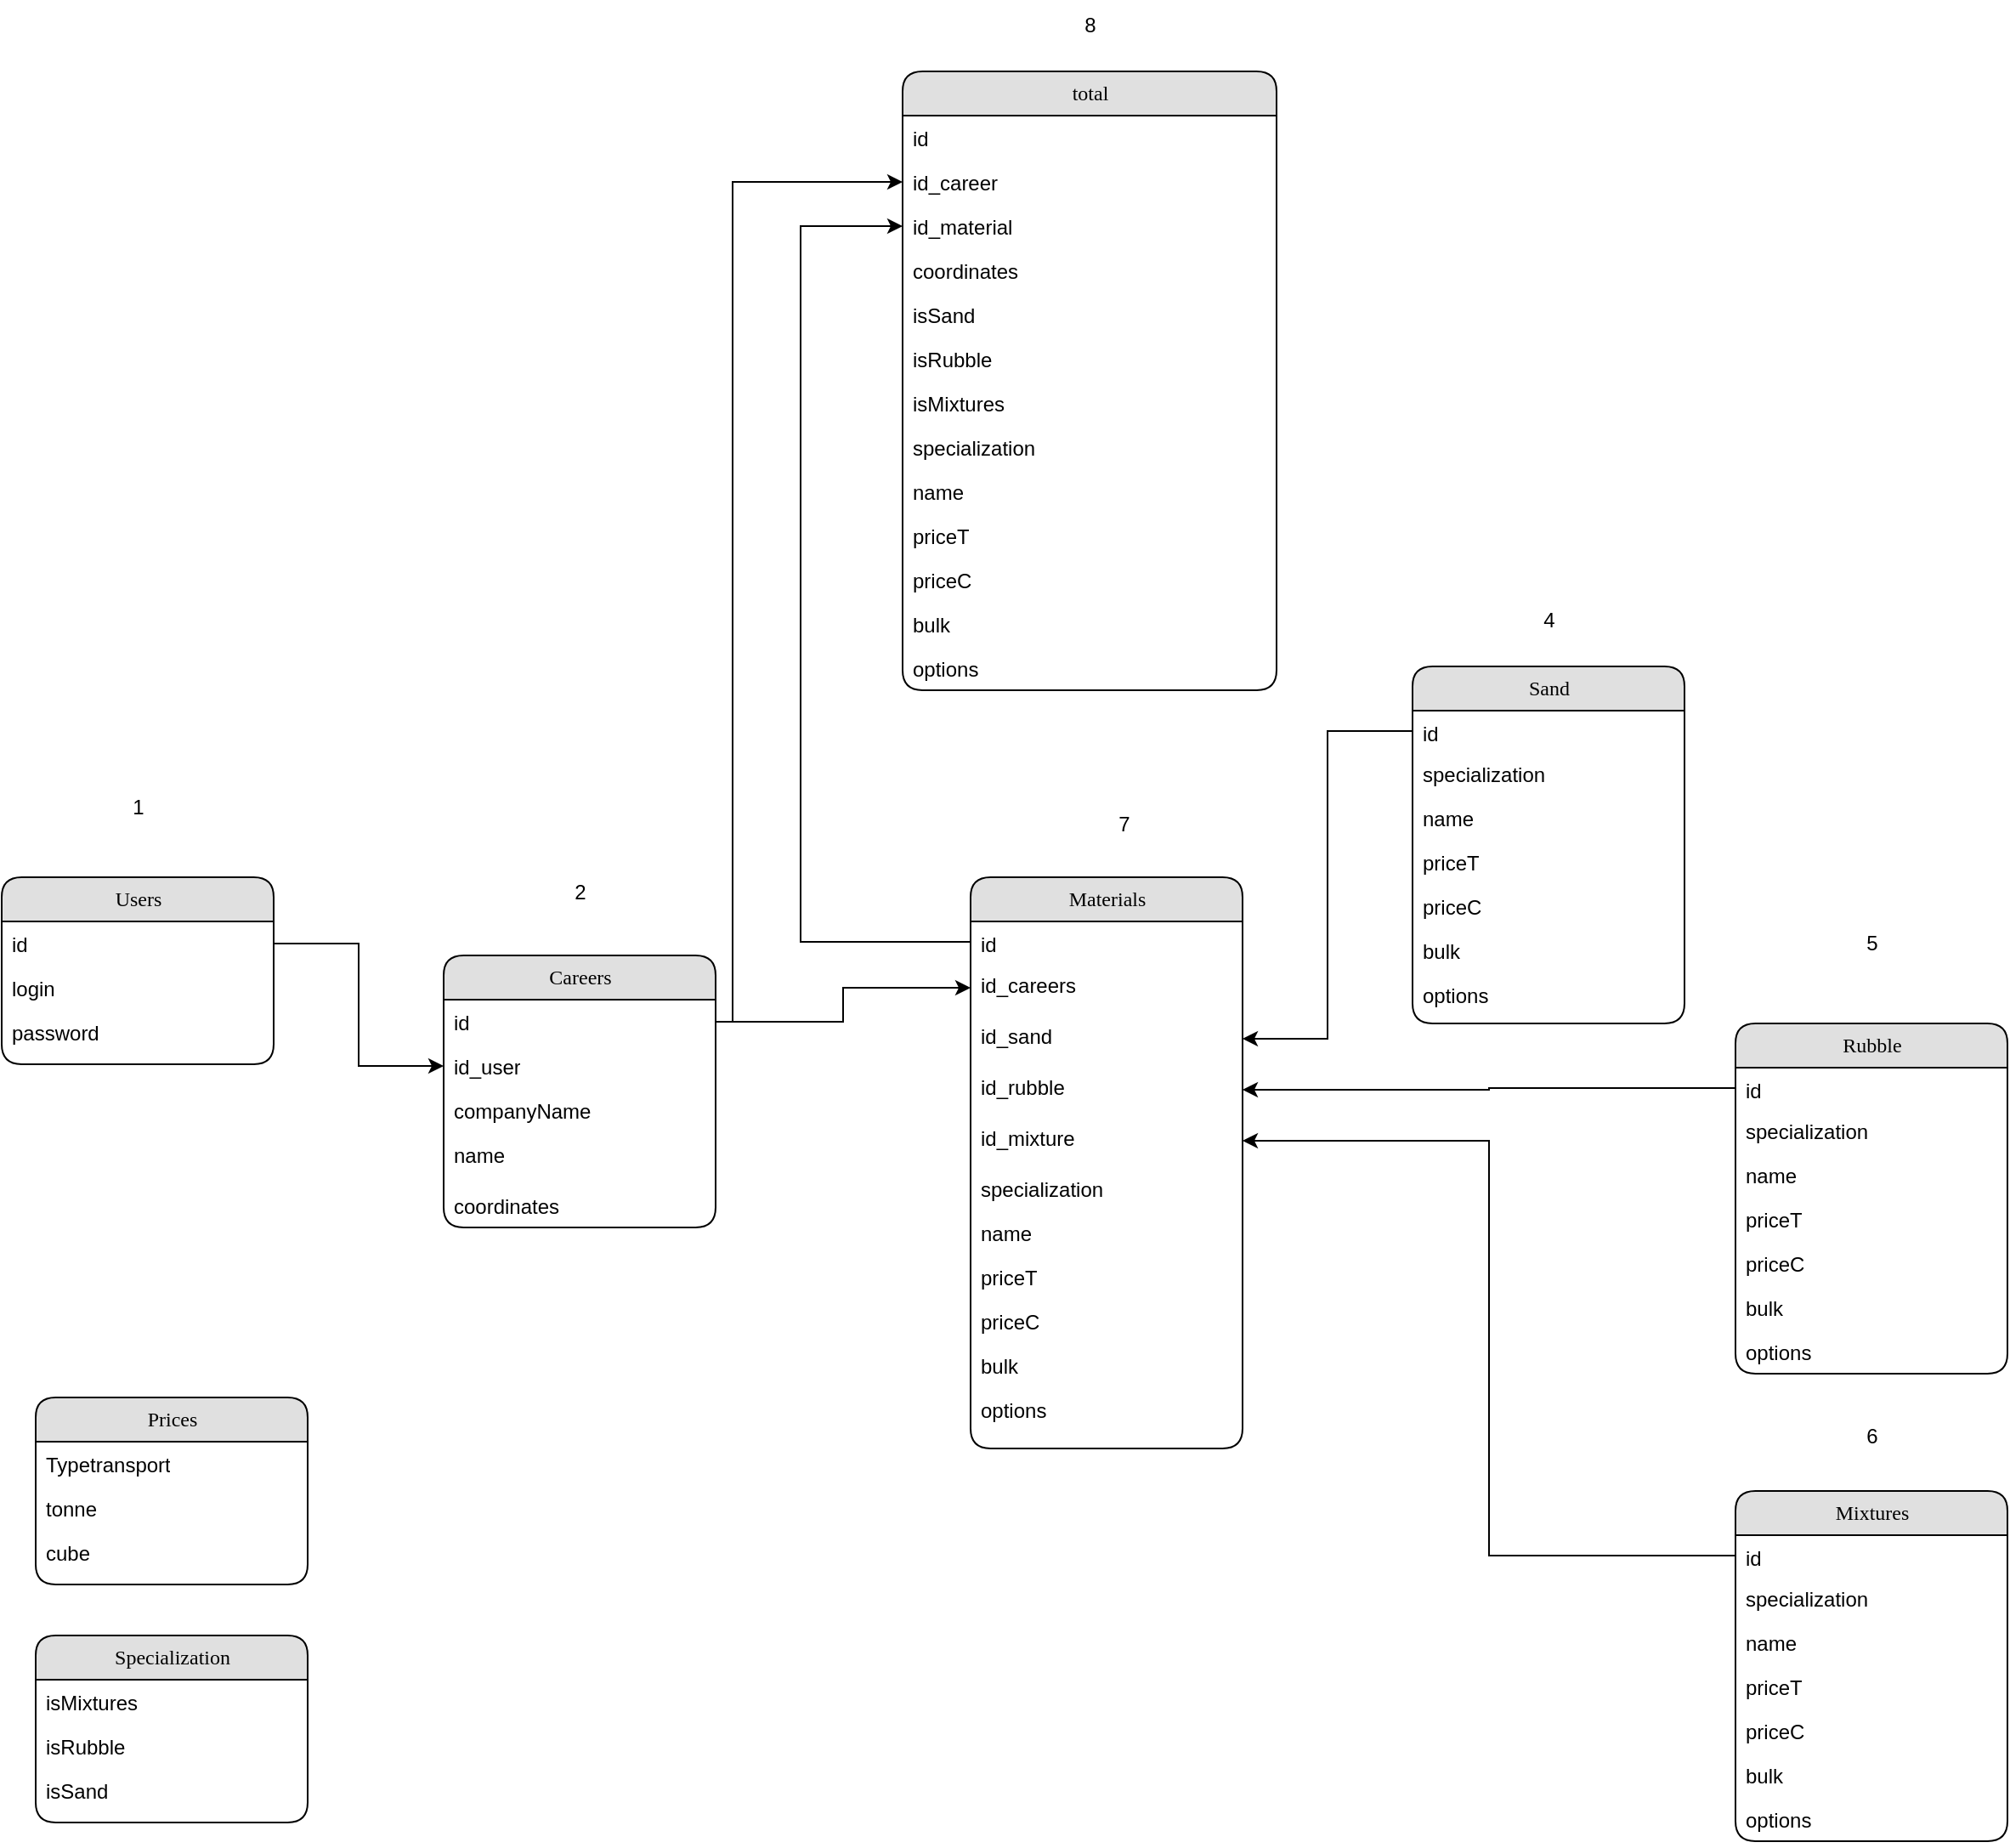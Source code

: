 <mxfile version="27.1.4">
  <diagram name="Page-1" id="b520641d-4fe3-3701-9064-5fc419738815">
    <mxGraphModel dx="1158" dy="1474" grid="1" gridSize="10" guides="1" tooltips="1" connect="1" arrows="1" fold="1" page="1" pageScale="1" pageWidth="1100" pageHeight="850" background="none" math="0" shadow="0">
      <root>
        <mxCell id="0" />
        <mxCell id="1" parent="0" />
        <mxCell id="21ea969265ad0168-6" value="Careers" style="swimlane;html=1;fontStyle=0;childLayout=stackLayout;horizontal=1;startSize=26;fillColor=#e0e0e0;horizontalStack=0;resizeParent=1;resizeLast=0;collapsible=1;marginBottom=0;swimlaneFillColor=#ffffff;align=center;rounded=1;shadow=0;comic=0;labelBackgroundColor=none;strokeWidth=1;fontFamily=Verdana;fontSize=12" parent="1" vertex="1">
          <mxGeometry x="260" y="110" width="160" height="160" as="geometry" />
        </mxCell>
        <mxCell id="21ea969265ad0168-7" value="id" style="text;html=1;strokeColor=none;fillColor=none;spacingLeft=4;spacingRight=4;whiteSpace=wrap;overflow=hidden;rotatable=0;points=[[0,0.5],[1,0.5]];portConstraint=eastwest;" parent="21ea969265ad0168-6" vertex="1">
          <mxGeometry y="26" width="160" height="26" as="geometry" />
        </mxCell>
        <mxCell id="IM_hymmsXFYvkSgC4gn_-39" value="id_user" style="text;html=1;strokeColor=none;fillColor=none;spacingLeft=4;spacingRight=4;whiteSpace=wrap;overflow=hidden;rotatable=0;points=[[0,0.5],[1,0.5]];portConstraint=eastwest;" parent="21ea969265ad0168-6" vertex="1">
          <mxGeometry y="52" width="160" height="26" as="geometry" />
        </mxCell>
        <mxCell id="21ea969265ad0168-9" value="companyName" style="text;html=1;strokeColor=none;fillColor=none;spacingLeft=4;spacingRight=4;whiteSpace=wrap;overflow=hidden;rotatable=0;points=[[0,0.5],[1,0.5]];portConstraint=eastwest;" parent="21ea969265ad0168-6" vertex="1">
          <mxGeometry y="78" width="160" height="26" as="geometry" />
        </mxCell>
        <mxCell id="21ea969265ad0168-8" value="name" style="text;html=1;strokeColor=none;fillColor=none;spacingLeft=4;spacingRight=4;whiteSpace=wrap;overflow=hidden;rotatable=0;points=[[0,0.5],[1,0.5]];portConstraint=eastwest;" parent="21ea969265ad0168-6" vertex="1">
          <mxGeometry y="104" width="160" height="30" as="geometry" />
        </mxCell>
        <mxCell id="SzOvwqK8EvKDhXpQWrAO-1" value="coordinates" style="text;html=1;strokeColor=none;fillColor=none;spacingLeft=4;spacingRight=4;whiteSpace=wrap;overflow=hidden;rotatable=0;points=[[0,0.5],[1,0.5]];portConstraint=eastwest;" vertex="1" parent="21ea969265ad0168-6">
          <mxGeometry y="134" width="160" height="26" as="geometry" />
        </mxCell>
        <mxCell id="21ea969265ad0168-14" value="Specialization" style="swimlane;html=1;fontStyle=0;childLayout=stackLayout;horizontal=1;startSize=26;fillColor=#e0e0e0;horizontalStack=0;resizeParent=1;resizeLast=0;collapsible=1;marginBottom=0;swimlaneFillColor=#ffffff;align=center;rounded=1;shadow=0;comic=0;labelBackgroundColor=none;strokeWidth=1;fontFamily=Verdana;fontSize=12" parent="1" vertex="1">
          <mxGeometry x="20" y="510" width="160" height="110" as="geometry" />
        </mxCell>
        <mxCell id="1sjS8D4inH4COPw_QAbC-10" value="isMixtures" style="text;html=1;strokeColor=none;fillColor=none;spacingLeft=4;spacingRight=4;whiteSpace=wrap;overflow=hidden;rotatable=0;points=[[0,0.5],[1,0.5]];portConstraint=eastwest;" parent="21ea969265ad0168-14" vertex="1">
          <mxGeometry y="26" width="160" height="26" as="geometry" />
        </mxCell>
        <mxCell id="1sjS8D4inH4COPw_QAbC-9" value="isRubble" style="text;html=1;strokeColor=none;fillColor=none;spacingLeft=4;spacingRight=4;whiteSpace=wrap;overflow=hidden;rotatable=0;points=[[0,0.5],[1,0.5]];portConstraint=eastwest;" parent="21ea969265ad0168-14" vertex="1">
          <mxGeometry y="52" width="160" height="26" as="geometry" />
        </mxCell>
        <mxCell id="1sjS8D4inH4COPw_QAbC-8" value="isSand" style="text;html=1;strokeColor=none;fillColor=none;spacingLeft=4;spacingRight=4;whiteSpace=wrap;overflow=hidden;rotatable=0;points=[[0,0.5],[1,0.5]];portConstraint=eastwest;" parent="21ea969265ad0168-14" vertex="1">
          <mxGeometry y="78" width="160" height="26" as="geometry" />
        </mxCell>
        <mxCell id="IM_hymmsXFYvkSgC4gn_-1" value="Users" style="swimlane;html=1;fontStyle=0;childLayout=stackLayout;horizontal=1;startSize=26;fillColor=#e0e0e0;horizontalStack=0;resizeParent=1;resizeLast=0;collapsible=1;marginBottom=0;swimlaneFillColor=#ffffff;align=center;rounded=1;shadow=0;comic=0;labelBackgroundColor=none;strokeWidth=1;fontFamily=Verdana;fontSize=12" parent="1" vertex="1">
          <mxGeometry y="64" width="160" height="110" as="geometry" />
        </mxCell>
        <mxCell id="IM_hymmsXFYvkSgC4gn_-2" value="id" style="text;html=1;strokeColor=none;fillColor=none;spacingLeft=4;spacingRight=4;whiteSpace=wrap;overflow=hidden;rotatable=0;points=[[0,0.5],[1,0.5]];portConstraint=eastwest;" parent="IM_hymmsXFYvkSgC4gn_-1" vertex="1">
          <mxGeometry y="26" width="160" height="26" as="geometry" />
        </mxCell>
        <mxCell id="IM_hymmsXFYvkSgC4gn_-3" value="login" style="text;html=1;strokeColor=none;fillColor=none;spacingLeft=4;spacingRight=4;whiteSpace=wrap;overflow=hidden;rotatable=0;points=[[0,0.5],[1,0.5]];portConstraint=eastwest;" parent="IM_hymmsXFYvkSgC4gn_-1" vertex="1">
          <mxGeometry y="52" width="160" height="26" as="geometry" />
        </mxCell>
        <mxCell id="IM_hymmsXFYvkSgC4gn_-4" value="password" style="text;html=1;strokeColor=none;fillColor=none;spacingLeft=4;spacingRight=4;whiteSpace=wrap;overflow=hidden;rotatable=0;points=[[0,0.5],[1,0.5]];portConstraint=eastwest;" parent="IM_hymmsXFYvkSgC4gn_-1" vertex="1">
          <mxGeometry y="78" width="160" height="26" as="geometry" />
        </mxCell>
        <mxCell id="IM_hymmsXFYvkSgC4gn_-5" value="Sand" style="swimlane;html=1;fontStyle=0;childLayout=stackLayout;horizontal=1;startSize=26;fillColor=#e0e0e0;horizontalStack=0;resizeParent=1;resizeLast=0;collapsible=1;marginBottom=0;swimlaneFillColor=#ffffff;align=center;rounded=1;shadow=0;comic=0;labelBackgroundColor=none;strokeWidth=1;fontFamily=Verdana;fontSize=12" parent="1" vertex="1">
          <mxGeometry x="830" y="-60" width="160" height="210" as="geometry" />
        </mxCell>
        <mxCell id="IM_hymmsXFYvkSgC4gn_-72" value="id" style="text;html=1;strokeColor=none;fillColor=none;spacingLeft=4;spacingRight=4;whiteSpace=wrap;overflow=hidden;rotatable=0;points=[[0,0.5],[1,0.5]];portConstraint=eastwest;" parent="IM_hymmsXFYvkSgC4gn_-5" vertex="1">
          <mxGeometry y="26" width="160" height="24" as="geometry" />
        </mxCell>
        <mxCell id="IM_hymmsXFYvkSgC4gn_-6" value="specialization" style="text;html=1;strokeColor=none;fillColor=none;spacingLeft=4;spacingRight=4;whiteSpace=wrap;overflow=hidden;rotatable=0;points=[[0,0.5],[1,0.5]];portConstraint=eastwest;" parent="IM_hymmsXFYvkSgC4gn_-5" vertex="1">
          <mxGeometry y="50" width="160" height="26" as="geometry" />
        </mxCell>
        <mxCell id="IM_hymmsXFYvkSgC4gn_-7" value="name" style="text;html=1;strokeColor=none;fillColor=none;spacingLeft=4;spacingRight=4;whiteSpace=wrap;overflow=hidden;rotatable=0;points=[[0,0.5],[1,0.5]];portConstraint=eastwest;" parent="IM_hymmsXFYvkSgC4gn_-5" vertex="1">
          <mxGeometry y="76" width="160" height="26" as="geometry" />
        </mxCell>
        <mxCell id="IM_hymmsXFYvkSgC4gn_-8" value="priceT" style="text;html=1;strokeColor=none;fillColor=none;spacingLeft=4;spacingRight=4;whiteSpace=wrap;overflow=hidden;rotatable=0;points=[[0,0.5],[1,0.5]];portConstraint=eastwest;" parent="IM_hymmsXFYvkSgC4gn_-5" vertex="1">
          <mxGeometry y="102" width="160" height="26" as="geometry" />
        </mxCell>
        <mxCell id="IM_hymmsXFYvkSgC4gn_-9" value="priceC" style="text;html=1;strokeColor=none;fillColor=none;spacingLeft=4;spacingRight=4;whiteSpace=wrap;overflow=hidden;rotatable=0;points=[[0,0.5],[1,0.5]];portConstraint=eastwest;" parent="IM_hymmsXFYvkSgC4gn_-5" vertex="1">
          <mxGeometry y="128" width="160" height="26" as="geometry" />
        </mxCell>
        <mxCell id="IM_hymmsXFYvkSgC4gn_-23" value="bulk" style="text;html=1;strokeColor=none;fillColor=none;spacingLeft=4;spacingRight=4;whiteSpace=wrap;overflow=hidden;rotatable=0;points=[[0,0.5],[1,0.5]];portConstraint=eastwest;" parent="IM_hymmsXFYvkSgC4gn_-5" vertex="1">
          <mxGeometry y="154" width="160" height="26" as="geometry" />
        </mxCell>
        <mxCell id="IM_hymmsXFYvkSgC4gn_-24" value="options" style="text;html=1;strokeColor=none;fillColor=none;spacingLeft=4;spacingRight=4;whiteSpace=wrap;overflow=hidden;rotatable=0;points=[[0,0.5],[1,0.5]];portConstraint=eastwest;" parent="IM_hymmsXFYvkSgC4gn_-5" vertex="1">
          <mxGeometry y="180" width="160" height="24" as="geometry" />
        </mxCell>
        <mxCell id="IM_hymmsXFYvkSgC4gn_-15" value="Prices" style="swimlane;html=1;fontStyle=0;childLayout=stackLayout;horizontal=1;startSize=26;fillColor=#e0e0e0;horizontalStack=0;resizeParent=1;resizeLast=0;collapsible=1;marginBottom=0;swimlaneFillColor=#ffffff;align=center;rounded=1;shadow=0;comic=0;labelBackgroundColor=none;strokeWidth=1;fontFamily=Verdana;fontSize=12" parent="1" vertex="1">
          <mxGeometry x="20" y="370" width="160" height="110" as="geometry" />
        </mxCell>
        <mxCell id="IM_hymmsXFYvkSgC4gn_-16" value="Typetransport" style="text;html=1;strokeColor=none;fillColor=none;spacingLeft=4;spacingRight=4;whiteSpace=wrap;overflow=hidden;rotatable=0;points=[[0,0.5],[1,0.5]];portConstraint=eastwest;" parent="IM_hymmsXFYvkSgC4gn_-15" vertex="1">
          <mxGeometry y="26" width="160" height="26" as="geometry" />
        </mxCell>
        <mxCell id="IM_hymmsXFYvkSgC4gn_-17" value="tonne" style="text;html=1;strokeColor=none;fillColor=none;spacingLeft=4;spacingRight=4;whiteSpace=wrap;overflow=hidden;rotatable=0;points=[[0,0.5],[1,0.5]];portConstraint=eastwest;" parent="IM_hymmsXFYvkSgC4gn_-15" vertex="1">
          <mxGeometry y="52" width="160" height="26" as="geometry" />
        </mxCell>
        <mxCell id="IM_hymmsXFYvkSgC4gn_-18" value="cube" style="text;html=1;strokeColor=none;fillColor=none;spacingLeft=4;spacingRight=4;whiteSpace=wrap;overflow=hidden;rotatable=0;points=[[0,0.5],[1,0.5]];portConstraint=eastwest;" parent="IM_hymmsXFYvkSgC4gn_-15" vertex="1">
          <mxGeometry y="78" width="160" height="26" as="geometry" />
        </mxCell>
        <mxCell id="IM_hymmsXFYvkSgC4gn_-25" value="Rubble" style="swimlane;html=1;fontStyle=0;childLayout=stackLayout;horizontal=1;startSize=26;fillColor=#e0e0e0;horizontalStack=0;resizeParent=1;resizeLast=0;collapsible=1;marginBottom=0;swimlaneFillColor=#ffffff;align=center;rounded=1;shadow=0;comic=0;labelBackgroundColor=none;strokeWidth=1;fontFamily=Verdana;fontSize=12" parent="1" vertex="1">
          <mxGeometry x="1020" y="150" width="160" height="206" as="geometry" />
        </mxCell>
        <mxCell id="IM_hymmsXFYvkSgC4gn_-74" value="id" style="text;html=1;strokeColor=none;fillColor=none;spacingLeft=4;spacingRight=4;whiteSpace=wrap;overflow=hidden;rotatable=0;points=[[0,0.5],[1,0.5]];portConstraint=eastwest;" parent="IM_hymmsXFYvkSgC4gn_-25" vertex="1">
          <mxGeometry y="26" width="160" height="24" as="geometry" />
        </mxCell>
        <mxCell id="IM_hymmsXFYvkSgC4gn_-26" value="specialization" style="text;html=1;strokeColor=none;fillColor=none;spacingLeft=4;spacingRight=4;whiteSpace=wrap;overflow=hidden;rotatable=0;points=[[0,0.5],[1,0.5]];portConstraint=eastwest;" parent="IM_hymmsXFYvkSgC4gn_-25" vertex="1">
          <mxGeometry y="50" width="160" height="26" as="geometry" />
        </mxCell>
        <mxCell id="IM_hymmsXFYvkSgC4gn_-27" value="name" style="text;html=1;strokeColor=none;fillColor=none;spacingLeft=4;spacingRight=4;whiteSpace=wrap;overflow=hidden;rotatable=0;points=[[0,0.5],[1,0.5]];portConstraint=eastwest;" parent="IM_hymmsXFYvkSgC4gn_-25" vertex="1">
          <mxGeometry y="76" width="160" height="26" as="geometry" />
        </mxCell>
        <mxCell id="IM_hymmsXFYvkSgC4gn_-28" value="priceT" style="text;html=1;strokeColor=none;fillColor=none;spacingLeft=4;spacingRight=4;whiteSpace=wrap;overflow=hidden;rotatable=0;points=[[0,0.5],[1,0.5]];portConstraint=eastwest;" parent="IM_hymmsXFYvkSgC4gn_-25" vertex="1">
          <mxGeometry y="102" width="160" height="26" as="geometry" />
        </mxCell>
        <mxCell id="IM_hymmsXFYvkSgC4gn_-29" value="priceC" style="text;html=1;strokeColor=none;fillColor=none;spacingLeft=4;spacingRight=4;whiteSpace=wrap;overflow=hidden;rotatable=0;points=[[0,0.5],[1,0.5]];portConstraint=eastwest;" parent="IM_hymmsXFYvkSgC4gn_-25" vertex="1">
          <mxGeometry y="128" width="160" height="26" as="geometry" />
        </mxCell>
        <mxCell id="IM_hymmsXFYvkSgC4gn_-30" value="bulk" style="text;html=1;strokeColor=none;fillColor=none;spacingLeft=4;spacingRight=4;whiteSpace=wrap;overflow=hidden;rotatable=0;points=[[0,0.5],[1,0.5]];portConstraint=eastwest;" parent="IM_hymmsXFYvkSgC4gn_-25" vertex="1">
          <mxGeometry y="154" width="160" height="26" as="geometry" />
        </mxCell>
        <mxCell id="IM_hymmsXFYvkSgC4gn_-31" value="options" style="text;html=1;strokeColor=none;fillColor=none;spacingLeft=4;spacingRight=4;whiteSpace=wrap;overflow=hidden;rotatable=0;points=[[0,0.5],[1,0.5]];portConstraint=eastwest;" parent="IM_hymmsXFYvkSgC4gn_-25" vertex="1">
          <mxGeometry y="180" width="160" height="26" as="geometry" />
        </mxCell>
        <mxCell id="IM_hymmsXFYvkSgC4gn_-32" value="Mixtures" style="swimlane;html=1;fontStyle=0;childLayout=stackLayout;horizontal=1;startSize=26;fillColor=#e0e0e0;horizontalStack=0;resizeParent=1;resizeLast=0;collapsible=1;marginBottom=0;swimlaneFillColor=#ffffff;align=center;rounded=1;shadow=0;comic=0;labelBackgroundColor=none;strokeWidth=1;fontFamily=Verdana;fontSize=12" parent="1" vertex="1">
          <mxGeometry x="1020" y="425" width="160" height="206" as="geometry" />
        </mxCell>
        <mxCell id="IM_hymmsXFYvkSgC4gn_-73" value="id" style="text;html=1;strokeColor=none;fillColor=none;spacingLeft=4;spacingRight=4;whiteSpace=wrap;overflow=hidden;rotatable=0;points=[[0,0.5],[1,0.5]];portConstraint=eastwest;" parent="IM_hymmsXFYvkSgC4gn_-32" vertex="1">
          <mxGeometry y="26" width="160" height="24" as="geometry" />
        </mxCell>
        <mxCell id="IM_hymmsXFYvkSgC4gn_-33" value="specialization" style="text;html=1;strokeColor=none;fillColor=none;spacingLeft=4;spacingRight=4;whiteSpace=wrap;overflow=hidden;rotatable=0;points=[[0,0.5],[1,0.5]];portConstraint=eastwest;" parent="IM_hymmsXFYvkSgC4gn_-32" vertex="1">
          <mxGeometry y="50" width="160" height="26" as="geometry" />
        </mxCell>
        <mxCell id="IM_hymmsXFYvkSgC4gn_-34" value="name" style="text;html=1;strokeColor=none;fillColor=none;spacingLeft=4;spacingRight=4;whiteSpace=wrap;overflow=hidden;rotatable=0;points=[[0,0.5],[1,0.5]];portConstraint=eastwest;" parent="IM_hymmsXFYvkSgC4gn_-32" vertex="1">
          <mxGeometry y="76" width="160" height="26" as="geometry" />
        </mxCell>
        <mxCell id="IM_hymmsXFYvkSgC4gn_-35" value="priceT" style="text;html=1;strokeColor=none;fillColor=none;spacingLeft=4;spacingRight=4;whiteSpace=wrap;overflow=hidden;rotatable=0;points=[[0,0.5],[1,0.5]];portConstraint=eastwest;" parent="IM_hymmsXFYvkSgC4gn_-32" vertex="1">
          <mxGeometry y="102" width="160" height="26" as="geometry" />
        </mxCell>
        <mxCell id="IM_hymmsXFYvkSgC4gn_-36" value="priceC" style="text;html=1;strokeColor=none;fillColor=none;spacingLeft=4;spacingRight=4;whiteSpace=wrap;overflow=hidden;rotatable=0;points=[[0,0.5],[1,0.5]];portConstraint=eastwest;" parent="IM_hymmsXFYvkSgC4gn_-32" vertex="1">
          <mxGeometry y="128" width="160" height="26" as="geometry" />
        </mxCell>
        <mxCell id="IM_hymmsXFYvkSgC4gn_-37" value="bulk" style="text;html=1;strokeColor=none;fillColor=none;spacingLeft=4;spacingRight=4;whiteSpace=wrap;overflow=hidden;rotatable=0;points=[[0,0.5],[1,0.5]];portConstraint=eastwest;" parent="IM_hymmsXFYvkSgC4gn_-32" vertex="1">
          <mxGeometry y="154" width="160" height="26" as="geometry" />
        </mxCell>
        <mxCell id="IM_hymmsXFYvkSgC4gn_-38" value="options" style="text;html=1;strokeColor=none;fillColor=none;spacingLeft=4;spacingRight=4;whiteSpace=wrap;overflow=hidden;rotatable=0;points=[[0,0.5],[1,0.5]];portConstraint=eastwest;" parent="IM_hymmsXFYvkSgC4gn_-32" vertex="1">
          <mxGeometry y="180" width="160" height="26" as="geometry" />
        </mxCell>
        <mxCell id="IM_hymmsXFYvkSgC4gn_-41" style="edgeStyle=orthogonalEdgeStyle;rounded=0;orthogonalLoop=1;jettySize=auto;html=1;" parent="1" source="IM_hymmsXFYvkSgC4gn_-2" target="IM_hymmsXFYvkSgC4gn_-39" edge="1">
          <mxGeometry relative="1" as="geometry" />
        </mxCell>
        <mxCell id="IM_hymmsXFYvkSgC4gn_-42" value="total" style="swimlane;html=1;fontStyle=0;childLayout=stackLayout;horizontal=1;startSize=26;fillColor=#e0e0e0;horizontalStack=0;resizeParent=1;resizeLast=0;collapsible=1;marginBottom=0;swimlaneFillColor=#ffffff;align=center;rounded=1;shadow=0;comic=0;labelBackgroundColor=none;strokeWidth=1;fontFamily=Verdana;fontSize=12" parent="1" vertex="1">
          <mxGeometry x="530" y="-410" width="220" height="364" as="geometry">
            <mxRectangle x="490" y="550" width="70" height="30" as="alternateBounds" />
          </mxGeometry>
        </mxCell>
        <mxCell id="IM_hymmsXFYvkSgC4gn_-43" value="id" style="text;html=1;strokeColor=none;fillColor=none;spacingLeft=4;spacingRight=4;whiteSpace=wrap;overflow=hidden;rotatable=0;points=[[0,0.5],[1,0.5]];portConstraint=eastwest;" parent="IM_hymmsXFYvkSgC4gn_-42" vertex="1">
          <mxGeometry y="26" width="220" height="26" as="geometry" />
        </mxCell>
        <mxCell id="IM_hymmsXFYvkSgC4gn_-46" value="id_career" style="text;html=1;strokeColor=none;fillColor=none;spacingLeft=4;spacingRight=4;whiteSpace=wrap;overflow=hidden;rotatable=0;points=[[0,0.5],[1,0.5]];portConstraint=eastwest;" parent="IM_hymmsXFYvkSgC4gn_-42" vertex="1">
          <mxGeometry y="52" width="220" height="26" as="geometry" />
        </mxCell>
        <mxCell id="IM_hymmsXFYvkSgC4gn_-50" value="id_material" style="text;html=1;strokeColor=none;fillColor=none;spacingLeft=4;spacingRight=4;whiteSpace=wrap;overflow=hidden;rotatable=0;points=[[0,0.5],[1,0.5]];portConstraint=eastwest;" parent="IM_hymmsXFYvkSgC4gn_-42" vertex="1">
          <mxGeometry y="78" width="220" height="26" as="geometry" />
        </mxCell>
        <mxCell id="SzOvwqK8EvKDhXpQWrAO-2" value="coordinates" style="text;html=1;strokeColor=none;fillColor=none;spacingLeft=4;spacingRight=4;whiteSpace=wrap;overflow=hidden;rotatable=0;points=[[0,0.5],[1,0.5]];portConstraint=eastwest;" vertex="1" parent="IM_hymmsXFYvkSgC4gn_-42">
          <mxGeometry y="104" width="220" height="26" as="geometry" />
        </mxCell>
        <mxCell id="21ea969265ad0168-15" value="isSand" style="text;html=1;strokeColor=none;fillColor=none;spacingLeft=4;spacingRight=4;whiteSpace=wrap;overflow=hidden;rotatable=0;points=[[0,0.5],[1,0.5]];portConstraint=eastwest;" parent="IM_hymmsXFYvkSgC4gn_-42" vertex="1">
          <mxGeometry y="130" width="220" height="26" as="geometry" />
        </mxCell>
        <mxCell id="21ea969265ad0168-16" value="isRubble" style="text;html=1;strokeColor=none;fillColor=none;spacingLeft=4;spacingRight=4;whiteSpace=wrap;overflow=hidden;rotatable=0;points=[[0,0.5],[1,0.5]];portConstraint=eastwest;" parent="IM_hymmsXFYvkSgC4gn_-42" vertex="1">
          <mxGeometry y="156" width="220" height="26" as="geometry" />
        </mxCell>
        <mxCell id="21ea969265ad0168-17" value="isMixtures" style="text;html=1;strokeColor=none;fillColor=none;spacingLeft=4;spacingRight=4;whiteSpace=wrap;overflow=hidden;rotatable=0;points=[[0,0.5],[1,0.5]];portConstraint=eastwest;" parent="IM_hymmsXFYvkSgC4gn_-42" vertex="1">
          <mxGeometry y="182" width="220" height="26" as="geometry" />
        </mxCell>
        <mxCell id="IM_hymmsXFYvkSgC4gn_-54" value="specialization" style="text;html=1;strokeColor=none;fillColor=none;spacingLeft=4;spacingRight=4;whiteSpace=wrap;overflow=hidden;rotatable=0;points=[[0,0.5],[1,0.5]];portConstraint=eastwest;" parent="IM_hymmsXFYvkSgC4gn_-42" vertex="1">
          <mxGeometry y="208" width="220" height="26" as="geometry" />
        </mxCell>
        <mxCell id="IM_hymmsXFYvkSgC4gn_-53" value="name" style="text;html=1;strokeColor=none;fillColor=none;spacingLeft=4;spacingRight=4;whiteSpace=wrap;overflow=hidden;rotatable=0;points=[[0,0.5],[1,0.5]];portConstraint=eastwest;" parent="IM_hymmsXFYvkSgC4gn_-42" vertex="1">
          <mxGeometry y="234" width="220" height="26" as="geometry" />
        </mxCell>
        <mxCell id="IM_hymmsXFYvkSgC4gn_-52" value="priceT" style="text;html=1;strokeColor=none;fillColor=none;spacingLeft=4;spacingRight=4;whiteSpace=wrap;overflow=hidden;rotatable=0;points=[[0,0.5],[1,0.5]];portConstraint=eastwest;" parent="IM_hymmsXFYvkSgC4gn_-42" vertex="1">
          <mxGeometry y="260" width="220" height="26" as="geometry" />
        </mxCell>
        <mxCell id="IM_hymmsXFYvkSgC4gn_-51" value="priceC" style="text;html=1;strokeColor=none;fillColor=none;spacingLeft=4;spacingRight=4;whiteSpace=wrap;overflow=hidden;rotatable=0;points=[[0,0.5],[1,0.5]];portConstraint=eastwest;" parent="IM_hymmsXFYvkSgC4gn_-42" vertex="1">
          <mxGeometry y="286" width="220" height="26" as="geometry" />
        </mxCell>
        <mxCell id="IM_hymmsXFYvkSgC4gn_-56" value="bulk" style="text;html=1;strokeColor=none;fillColor=none;spacingLeft=4;spacingRight=4;whiteSpace=wrap;overflow=hidden;rotatable=0;points=[[0,0.5],[1,0.5]];portConstraint=eastwest;" parent="IM_hymmsXFYvkSgC4gn_-42" vertex="1">
          <mxGeometry y="312" width="220" height="26" as="geometry" />
        </mxCell>
        <mxCell id="IM_hymmsXFYvkSgC4gn_-57" value="options" style="text;html=1;strokeColor=none;fillColor=none;spacingLeft=4;spacingRight=4;whiteSpace=wrap;overflow=hidden;rotatable=0;points=[[0,0.5],[1,0.5]];portConstraint=eastwest;" parent="IM_hymmsXFYvkSgC4gn_-42" vertex="1">
          <mxGeometry y="338" width="220" height="26" as="geometry" />
        </mxCell>
        <mxCell id="IM_hymmsXFYvkSgC4gn_-58" value="Materials" style="swimlane;html=1;fontStyle=0;childLayout=stackLayout;horizontal=1;startSize=26;fillColor=#e0e0e0;horizontalStack=0;resizeParent=1;resizeLast=0;collapsible=1;marginBottom=0;swimlaneFillColor=#ffffff;align=center;rounded=1;shadow=0;comic=0;labelBackgroundColor=none;strokeWidth=1;fontFamily=Verdana;fontSize=12" parent="1" vertex="1">
          <mxGeometry x="570" y="64" width="160" height="336" as="geometry" />
        </mxCell>
        <mxCell id="IM_hymmsXFYvkSgC4gn_-65" value="id" style="text;html=1;strokeColor=none;fillColor=none;spacingLeft=4;spacingRight=4;whiteSpace=wrap;overflow=hidden;rotatable=0;points=[[0,0.5],[1,0.5]];portConstraint=eastwest;" parent="IM_hymmsXFYvkSgC4gn_-58" vertex="1">
          <mxGeometry y="26" width="160" height="24" as="geometry" />
        </mxCell>
        <mxCell id="IM_hymmsXFYvkSgC4gn_-66" value="id_careers" style="text;html=1;strokeColor=none;fillColor=none;spacingLeft=4;spacingRight=4;whiteSpace=wrap;overflow=hidden;rotatable=0;points=[[0,0.5],[1,0.5]];portConstraint=eastwest;" parent="IM_hymmsXFYvkSgC4gn_-58" vertex="1">
          <mxGeometry y="50" width="160" height="30" as="geometry" />
        </mxCell>
        <mxCell id="IM_hymmsXFYvkSgC4gn_-69" value="id_sand" style="text;html=1;strokeColor=none;fillColor=none;spacingLeft=4;spacingRight=4;whiteSpace=wrap;overflow=hidden;rotatable=0;points=[[0,0.5],[1,0.5]];portConstraint=eastwest;" parent="IM_hymmsXFYvkSgC4gn_-58" vertex="1">
          <mxGeometry y="80" width="160" height="30" as="geometry" />
        </mxCell>
        <mxCell id="IM_hymmsXFYvkSgC4gn_-70" value="id_rubble" style="text;html=1;strokeColor=none;fillColor=none;spacingLeft=4;spacingRight=4;whiteSpace=wrap;overflow=hidden;rotatable=0;points=[[0,0.5],[1,0.5]];portConstraint=eastwest;" parent="IM_hymmsXFYvkSgC4gn_-58" vertex="1">
          <mxGeometry y="110" width="160" height="30" as="geometry" />
        </mxCell>
        <mxCell id="IM_hymmsXFYvkSgC4gn_-71" value="id_mixture" style="text;html=1;strokeColor=none;fillColor=none;spacingLeft=4;spacingRight=4;whiteSpace=wrap;overflow=hidden;rotatable=0;points=[[0,0.5],[1,0.5]];portConstraint=eastwest;" parent="IM_hymmsXFYvkSgC4gn_-58" vertex="1">
          <mxGeometry y="140" width="160" height="30" as="geometry" />
        </mxCell>
        <mxCell id="IM_hymmsXFYvkSgC4gn_-59" value="specialization" style="text;html=1;strokeColor=none;fillColor=none;spacingLeft=4;spacingRight=4;whiteSpace=wrap;overflow=hidden;rotatable=0;points=[[0,0.5],[1,0.5]];portConstraint=eastwest;" parent="IM_hymmsXFYvkSgC4gn_-58" vertex="1">
          <mxGeometry y="170" width="160" height="26" as="geometry" />
        </mxCell>
        <mxCell id="IM_hymmsXFYvkSgC4gn_-60" value="name" style="text;html=1;strokeColor=none;fillColor=none;spacingLeft=4;spacingRight=4;whiteSpace=wrap;overflow=hidden;rotatable=0;points=[[0,0.5],[1,0.5]];portConstraint=eastwest;" parent="IM_hymmsXFYvkSgC4gn_-58" vertex="1">
          <mxGeometry y="196" width="160" height="26" as="geometry" />
        </mxCell>
        <mxCell id="IM_hymmsXFYvkSgC4gn_-61" value="priceT" style="text;html=1;strokeColor=none;fillColor=none;spacingLeft=4;spacingRight=4;whiteSpace=wrap;overflow=hidden;rotatable=0;points=[[0,0.5],[1,0.5]];portConstraint=eastwest;" parent="IM_hymmsXFYvkSgC4gn_-58" vertex="1">
          <mxGeometry y="222" width="160" height="26" as="geometry" />
        </mxCell>
        <mxCell id="IM_hymmsXFYvkSgC4gn_-62" value="priceC" style="text;html=1;strokeColor=none;fillColor=none;spacingLeft=4;spacingRight=4;whiteSpace=wrap;overflow=hidden;rotatable=0;points=[[0,0.5],[1,0.5]];portConstraint=eastwest;" parent="IM_hymmsXFYvkSgC4gn_-58" vertex="1">
          <mxGeometry y="248" width="160" height="26" as="geometry" />
        </mxCell>
        <mxCell id="IM_hymmsXFYvkSgC4gn_-63" value="bulk" style="text;html=1;strokeColor=none;fillColor=none;spacingLeft=4;spacingRight=4;whiteSpace=wrap;overflow=hidden;rotatable=0;points=[[0,0.5],[1,0.5]];portConstraint=eastwest;" parent="IM_hymmsXFYvkSgC4gn_-58" vertex="1">
          <mxGeometry y="274" width="160" height="26" as="geometry" />
        </mxCell>
        <mxCell id="IM_hymmsXFYvkSgC4gn_-64" value="options" style="text;html=1;strokeColor=none;fillColor=none;spacingLeft=4;spacingRight=4;whiteSpace=wrap;overflow=hidden;rotatable=0;points=[[0,0.5],[1,0.5]];portConstraint=eastwest;" parent="IM_hymmsXFYvkSgC4gn_-58" vertex="1">
          <mxGeometry y="300" width="160" height="26" as="geometry" />
        </mxCell>
        <mxCell id="IM_hymmsXFYvkSgC4gn_-67" style="edgeStyle=orthogonalEdgeStyle;rounded=0;orthogonalLoop=1;jettySize=auto;html=1;" parent="1" source="21ea969265ad0168-7" target="IM_hymmsXFYvkSgC4gn_-66" edge="1">
          <mxGeometry relative="1" as="geometry" />
        </mxCell>
        <mxCell id="IM_hymmsXFYvkSgC4gn_-75" style="edgeStyle=orthogonalEdgeStyle;rounded=0;orthogonalLoop=1;jettySize=auto;html=1;entryX=1;entryY=0.5;entryDx=0;entryDy=0;" parent="1" source="IM_hymmsXFYvkSgC4gn_-72" target="IM_hymmsXFYvkSgC4gn_-69" edge="1">
          <mxGeometry relative="1" as="geometry" />
        </mxCell>
        <mxCell id="IM_hymmsXFYvkSgC4gn_-77" style="edgeStyle=orthogonalEdgeStyle;rounded=0;orthogonalLoop=1;jettySize=auto;html=1;entryX=1;entryY=0.5;entryDx=0;entryDy=0;" parent="1" source="IM_hymmsXFYvkSgC4gn_-74" target="IM_hymmsXFYvkSgC4gn_-70" edge="1">
          <mxGeometry relative="1" as="geometry" />
        </mxCell>
        <mxCell id="IM_hymmsXFYvkSgC4gn_-78" style="edgeStyle=orthogonalEdgeStyle;rounded=0;orthogonalLoop=1;jettySize=auto;html=1;entryX=1;entryY=0.5;entryDx=0;entryDy=0;" parent="1" source="IM_hymmsXFYvkSgC4gn_-73" target="IM_hymmsXFYvkSgC4gn_-71" edge="1">
          <mxGeometry relative="1" as="geometry" />
        </mxCell>
        <mxCell id="IM_hymmsXFYvkSgC4gn_-81" style="edgeStyle=orthogonalEdgeStyle;rounded=0;orthogonalLoop=1;jettySize=auto;html=1;entryX=0;entryY=0.5;entryDx=0;entryDy=0;" parent="1" source="IM_hymmsXFYvkSgC4gn_-65" target="IM_hymmsXFYvkSgC4gn_-50" edge="1">
          <mxGeometry relative="1" as="geometry">
            <Array as="points">
              <mxPoint x="470" y="102" />
              <mxPoint x="470" y="-319" />
            </Array>
          </mxGeometry>
        </mxCell>
        <mxCell id="IM_hymmsXFYvkSgC4gn_-82" style="edgeStyle=orthogonalEdgeStyle;rounded=0;orthogonalLoop=1;jettySize=auto;html=1;entryX=0;entryY=0.5;entryDx=0;entryDy=0;" parent="1" source="21ea969265ad0168-7" target="IM_hymmsXFYvkSgC4gn_-46" edge="1">
          <mxGeometry relative="1" as="geometry">
            <Array as="points">
              <mxPoint x="430" y="149" />
              <mxPoint x="430" y="-345" />
            </Array>
          </mxGeometry>
        </mxCell>
        <mxCell id="1sjS8D4inH4COPw_QAbC-1" value="1" style="text;html=1;align=center;verticalAlign=middle;resizable=0;points=[];autosize=1;strokeColor=none;fillColor=none;" parent="1" vertex="1">
          <mxGeometry x="65" y="8" width="30" height="30" as="geometry" />
        </mxCell>
        <mxCell id="1sjS8D4inH4COPw_QAbC-2" value="2" style="text;html=1;align=center;verticalAlign=middle;resizable=0;points=[];autosize=1;strokeColor=none;fillColor=none;" parent="1" vertex="1">
          <mxGeometry x="325" y="58" width="30" height="30" as="geometry" />
        </mxCell>
        <mxCell id="1sjS8D4inH4COPw_QAbC-3" value="4" style="text;html=1;align=center;verticalAlign=middle;resizable=0;points=[];autosize=1;strokeColor=none;fillColor=none;" parent="1" vertex="1">
          <mxGeometry x="895" y="-102" width="30" height="30" as="geometry" />
        </mxCell>
        <mxCell id="1sjS8D4inH4COPw_QAbC-4" value="5" style="text;html=1;align=center;verticalAlign=middle;resizable=0;points=[];autosize=1;strokeColor=none;fillColor=none;" parent="1" vertex="1">
          <mxGeometry x="1085" y="88" width="30" height="30" as="geometry" />
        </mxCell>
        <mxCell id="1sjS8D4inH4COPw_QAbC-5" value="6" style="text;html=1;align=center;verticalAlign=middle;resizable=0;points=[];autosize=1;strokeColor=none;fillColor=none;" parent="1" vertex="1">
          <mxGeometry x="1085" y="378" width="30" height="30" as="geometry" />
        </mxCell>
        <mxCell id="1sjS8D4inH4COPw_QAbC-6" value="7" style="text;html=1;align=center;verticalAlign=middle;resizable=0;points=[];autosize=1;strokeColor=none;fillColor=none;" parent="1" vertex="1">
          <mxGeometry x="645" y="18" width="30" height="30" as="geometry" />
        </mxCell>
        <mxCell id="1sjS8D4inH4COPw_QAbC-7" value="8" style="text;html=1;align=center;verticalAlign=middle;resizable=0;points=[];autosize=1;strokeColor=none;fillColor=none;" parent="1" vertex="1">
          <mxGeometry x="625" y="-452" width="30" height="30" as="geometry" />
        </mxCell>
      </root>
    </mxGraphModel>
  </diagram>
</mxfile>
